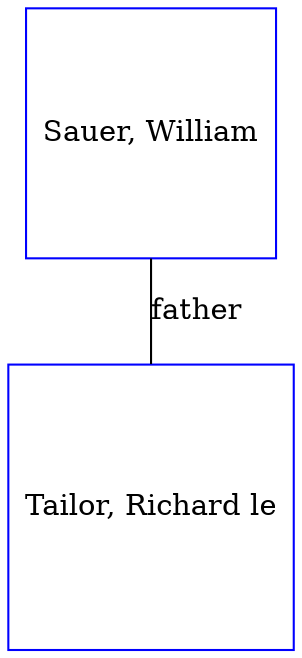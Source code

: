 digraph D {
    edge [dir=none];    node [shape=box];    "010461"   [label="Tailor, Richard le", shape=box, regular=1, color="blue"] ;
"010462"   [label="Sauer, William", shape=box, regular=1, color="blue"] ;
010462->010461 [label="father",arrowsize=0.0]; 
}